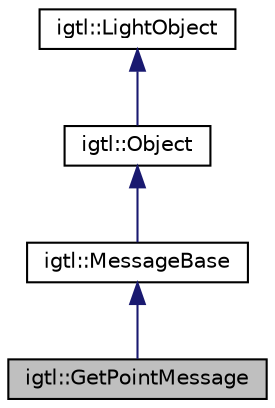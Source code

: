 digraph "igtl::GetPointMessage"
{
  edge [fontname="Helvetica",fontsize="10",labelfontname="Helvetica",labelfontsize="10"];
  node [fontname="Helvetica",fontsize="10",shape=record];
  Node1 [label="igtl::GetPointMessage",height=0.2,width=0.4,color="black", fillcolor="grey75", style="filled", fontcolor="black"];
  Node2 -> Node1 [dir="back",color="midnightblue",fontsize="10",style="solid",fontname="Helvetica"];
  Node2 [label="igtl::MessageBase",height=0.2,width=0.4,color="black", fillcolor="white", style="filled",URL="$classigtl_1_1MessageBase.html"];
  Node3 -> Node2 [dir="back",color="midnightblue",fontsize="10",style="solid",fontname="Helvetica"];
  Node3 [label="igtl::Object",height=0.2,width=0.4,color="black", fillcolor="white", style="filled",URL="$classigtl_1_1Object.html",tooltip="Base class for most igtl classes. "];
  Node4 -> Node3 [dir="back",color="midnightblue",fontsize="10",style="solid",fontname="Helvetica"];
  Node4 [label="igtl::LightObject",height=0.2,width=0.4,color="black", fillcolor="white", style="filled",URL="$classigtl_1_1LightObject.html",tooltip="Light weight base class for most igtl classes. "];
}

